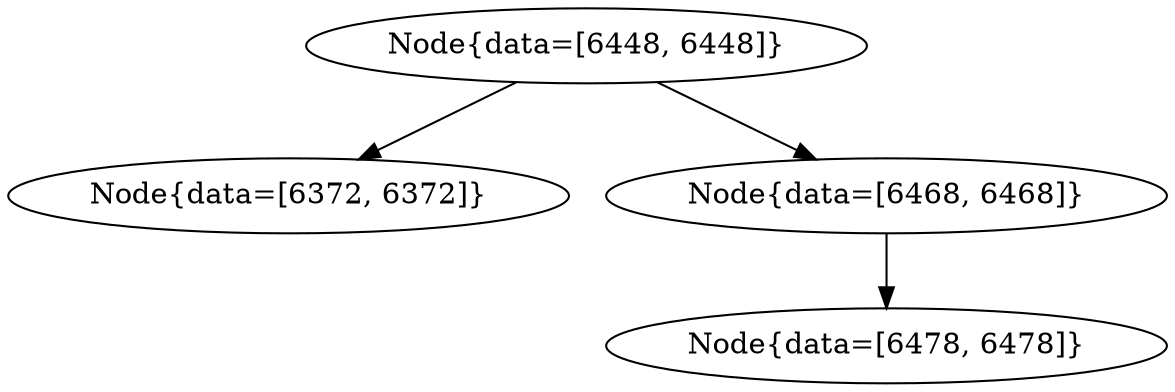 digraph G{
1648756162 [label="Node{data=[6448, 6448]}"]
1648756162 -> 584623442
584623442 [label="Node{data=[6372, 6372]}"]
1648756162 -> 14771384
14771384 [label="Node{data=[6468, 6468]}"]
14771384 -> 2045316668
2045316668 [label="Node{data=[6478, 6478]}"]
}